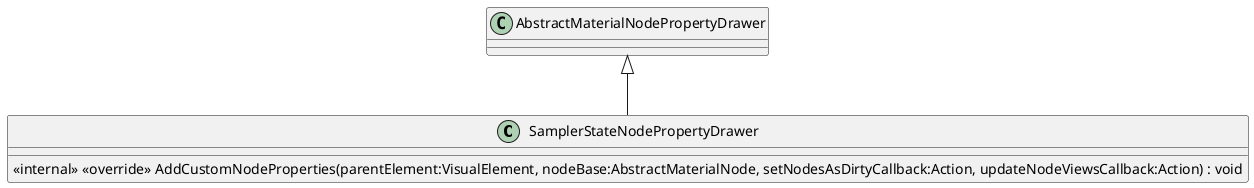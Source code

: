 @startuml
class SamplerStateNodePropertyDrawer {
    <<internal>> <<override>> AddCustomNodeProperties(parentElement:VisualElement, nodeBase:AbstractMaterialNode, setNodesAsDirtyCallback:Action, updateNodeViewsCallback:Action) : void
}
AbstractMaterialNodePropertyDrawer <|-- SamplerStateNodePropertyDrawer
@enduml
